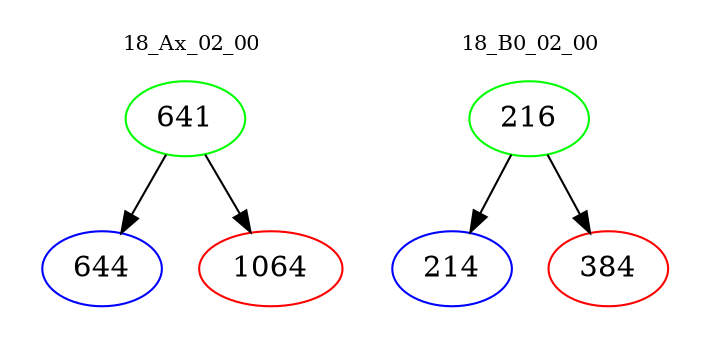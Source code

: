 digraph{
subgraph cluster_0 {
color = white
label = "18_Ax_02_00";
fontsize=10;
T0_641 [label="641", color="green"]
T0_641 -> T0_644 [color="black"]
T0_644 [label="644", color="blue"]
T0_641 -> T0_1064 [color="black"]
T0_1064 [label="1064", color="red"]
}
subgraph cluster_1 {
color = white
label = "18_B0_02_00";
fontsize=10;
T1_216 [label="216", color="green"]
T1_216 -> T1_214 [color="black"]
T1_214 [label="214", color="blue"]
T1_216 -> T1_384 [color="black"]
T1_384 [label="384", color="red"]
}
}
